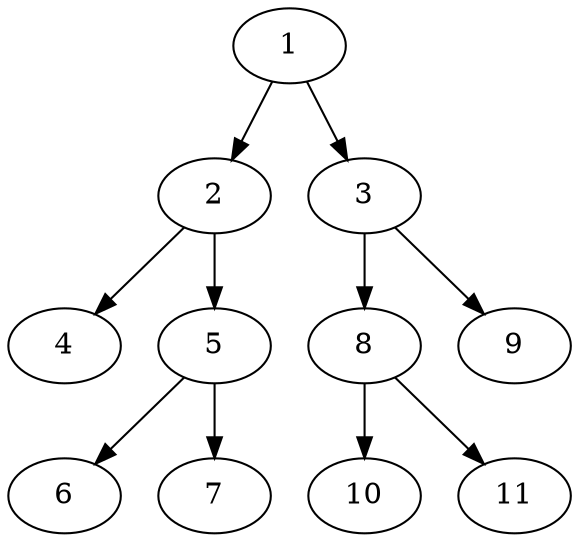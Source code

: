 strict digraph "" {
	graph [epsilon=0.01];
	1 -> 2;
	1 -> 3;
	2 -> 4;
	2 -> 5;
	3 -> 8;
	3 -> 9;
	5 -> 6;
	5 -> 7;
	8 -> 10;
	8 -> 11;
}
